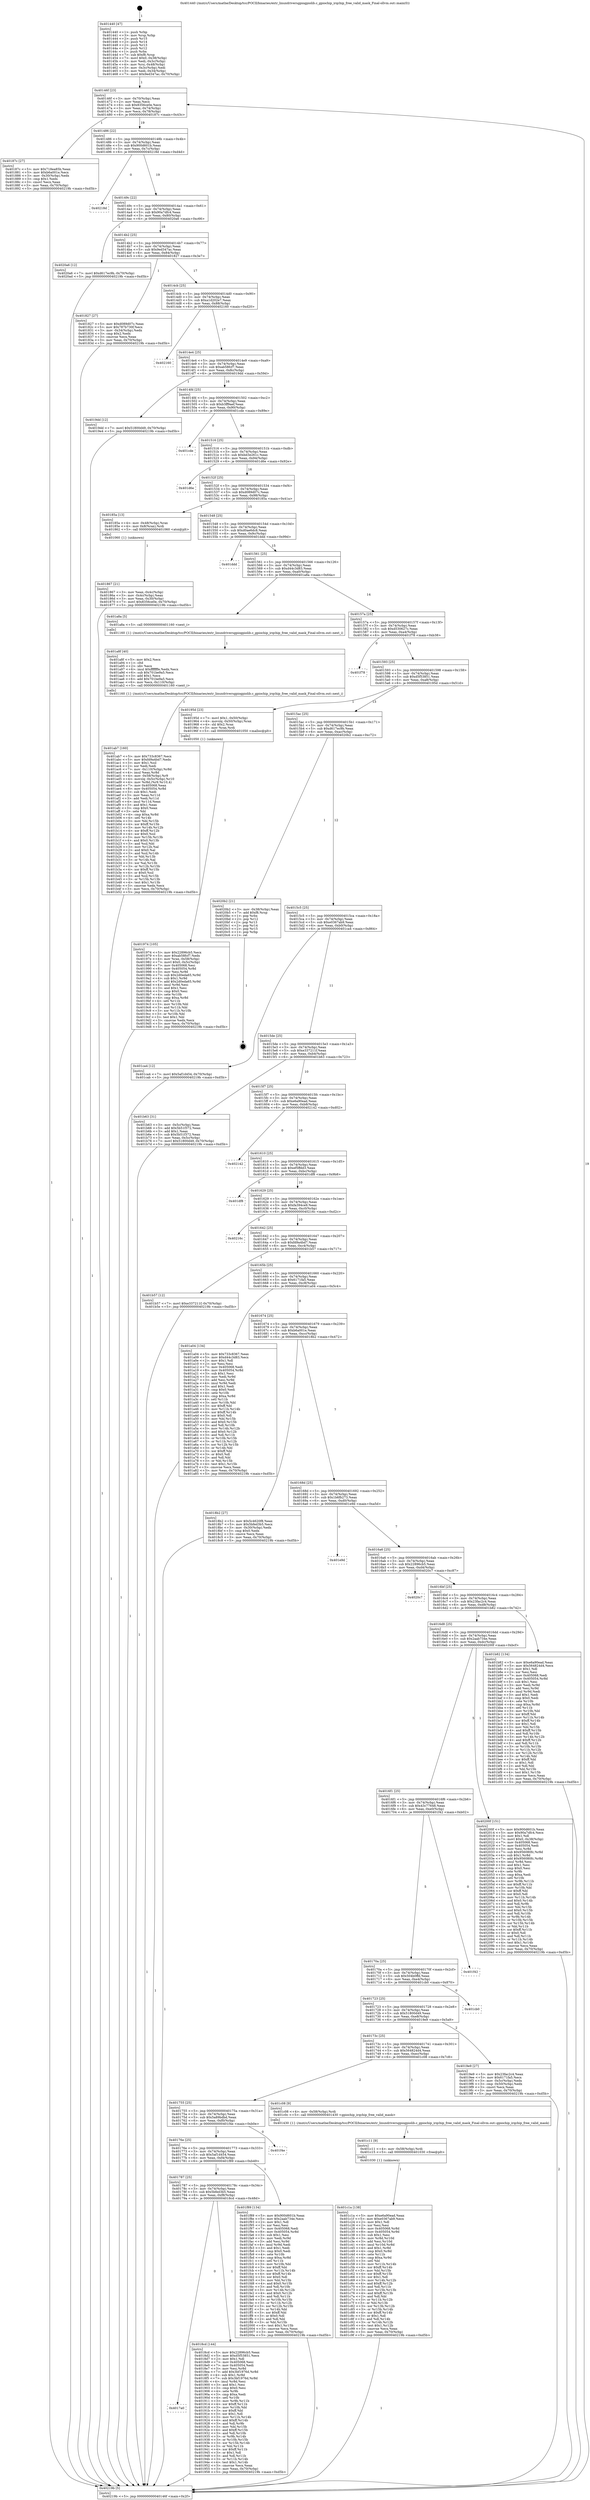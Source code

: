 digraph "0x401440" {
  label = "0x401440 (/mnt/c/Users/mathe/Desktop/tcc/POCII/binaries/extr_linuxdriversgpiogpiolib.c_gpiochip_irqchip_free_valid_mask_Final-ollvm.out::main(0))"
  labelloc = "t"
  node[shape=record]

  Entry [label="",width=0.3,height=0.3,shape=circle,fillcolor=black,style=filled]
  "0x40146f" [label="{
     0x40146f [23]\l
     | [instrs]\l
     &nbsp;&nbsp;0x40146f \<+3\>: mov -0x70(%rbp),%eax\l
     &nbsp;&nbsp;0x401472 \<+2\>: mov %eax,%ecx\l
     &nbsp;&nbsp;0x401474 \<+6\>: sub $0x8356ce0e,%ecx\l
     &nbsp;&nbsp;0x40147a \<+3\>: mov %eax,-0x74(%rbp)\l
     &nbsp;&nbsp;0x40147d \<+3\>: mov %ecx,-0x78(%rbp)\l
     &nbsp;&nbsp;0x401480 \<+6\>: je 000000000040187c \<main+0x43c\>\l
  }"]
  "0x40187c" [label="{
     0x40187c [27]\l
     | [instrs]\l
     &nbsp;&nbsp;0x40187c \<+5\>: mov $0x718ea85b,%eax\l
     &nbsp;&nbsp;0x401881 \<+5\>: mov $0xb6a001e,%ecx\l
     &nbsp;&nbsp;0x401886 \<+3\>: mov -0x30(%rbp),%edx\l
     &nbsp;&nbsp;0x401889 \<+3\>: cmp $0x1,%edx\l
     &nbsp;&nbsp;0x40188c \<+3\>: cmovl %ecx,%eax\l
     &nbsp;&nbsp;0x40188f \<+3\>: mov %eax,-0x70(%rbp)\l
     &nbsp;&nbsp;0x401892 \<+5\>: jmp 000000000040219b \<main+0xd5b\>\l
  }"]
  "0x401486" [label="{
     0x401486 [22]\l
     | [instrs]\l
     &nbsp;&nbsp;0x401486 \<+5\>: jmp 000000000040148b \<main+0x4b\>\l
     &nbsp;&nbsp;0x40148b \<+3\>: mov -0x74(%rbp),%eax\l
     &nbsp;&nbsp;0x40148e \<+5\>: sub $0x900d601b,%eax\l
     &nbsp;&nbsp;0x401493 \<+3\>: mov %eax,-0x7c(%rbp)\l
     &nbsp;&nbsp;0x401496 \<+6\>: je 000000000040218d \<main+0xd4d\>\l
  }"]
  Exit [label="",width=0.3,height=0.3,shape=circle,fillcolor=black,style=filled,peripheries=2]
  "0x40218d" [label="{
     0x40218d\l
  }", style=dashed]
  "0x40149c" [label="{
     0x40149c [22]\l
     | [instrs]\l
     &nbsp;&nbsp;0x40149c \<+5\>: jmp 00000000004014a1 \<main+0x61\>\l
     &nbsp;&nbsp;0x4014a1 \<+3\>: mov -0x74(%rbp),%eax\l
     &nbsp;&nbsp;0x4014a4 \<+5\>: sub $0x90a7dfc4,%eax\l
     &nbsp;&nbsp;0x4014a9 \<+3\>: mov %eax,-0x80(%rbp)\l
     &nbsp;&nbsp;0x4014ac \<+6\>: je 00000000004020a6 \<main+0xc66\>\l
  }"]
  "0x401c1a" [label="{
     0x401c1a [138]\l
     | [instrs]\l
     &nbsp;&nbsp;0x401c1a \<+5\>: mov $0xe6a90ead,%eax\l
     &nbsp;&nbsp;0x401c1f \<+5\>: mov $0xe0367ab9,%ecx\l
     &nbsp;&nbsp;0x401c24 \<+2\>: mov $0x1,%dl\l
     &nbsp;&nbsp;0x401c26 \<+2\>: xor %esi,%esi\l
     &nbsp;&nbsp;0x401c28 \<+8\>: mov 0x405068,%r8d\l
     &nbsp;&nbsp;0x401c30 \<+8\>: mov 0x405054,%r9d\l
     &nbsp;&nbsp;0x401c38 \<+3\>: sub $0x1,%esi\l
     &nbsp;&nbsp;0x401c3b \<+3\>: mov %r8d,%r10d\l
     &nbsp;&nbsp;0x401c3e \<+3\>: add %esi,%r10d\l
     &nbsp;&nbsp;0x401c41 \<+4\>: imul %r10d,%r8d\l
     &nbsp;&nbsp;0x401c45 \<+4\>: and $0x1,%r8d\l
     &nbsp;&nbsp;0x401c49 \<+4\>: cmp $0x0,%r8d\l
     &nbsp;&nbsp;0x401c4d \<+4\>: sete %r11b\l
     &nbsp;&nbsp;0x401c51 \<+4\>: cmp $0xa,%r9d\l
     &nbsp;&nbsp;0x401c55 \<+3\>: setl %bl\l
     &nbsp;&nbsp;0x401c58 \<+3\>: mov %r11b,%r14b\l
     &nbsp;&nbsp;0x401c5b \<+4\>: xor $0xff,%r14b\l
     &nbsp;&nbsp;0x401c5f \<+3\>: mov %bl,%r15b\l
     &nbsp;&nbsp;0x401c62 \<+4\>: xor $0xff,%r15b\l
     &nbsp;&nbsp;0x401c66 \<+3\>: xor $0x1,%dl\l
     &nbsp;&nbsp;0x401c69 \<+3\>: mov %r14b,%r12b\l
     &nbsp;&nbsp;0x401c6c \<+4\>: and $0xff,%r12b\l
     &nbsp;&nbsp;0x401c70 \<+3\>: and %dl,%r11b\l
     &nbsp;&nbsp;0x401c73 \<+3\>: mov %r15b,%r13b\l
     &nbsp;&nbsp;0x401c76 \<+4\>: and $0xff,%r13b\l
     &nbsp;&nbsp;0x401c7a \<+2\>: and %dl,%bl\l
     &nbsp;&nbsp;0x401c7c \<+3\>: or %r11b,%r12b\l
     &nbsp;&nbsp;0x401c7f \<+3\>: or %bl,%r13b\l
     &nbsp;&nbsp;0x401c82 \<+3\>: xor %r13b,%r12b\l
     &nbsp;&nbsp;0x401c85 \<+3\>: or %r15b,%r14b\l
     &nbsp;&nbsp;0x401c88 \<+4\>: xor $0xff,%r14b\l
     &nbsp;&nbsp;0x401c8c \<+3\>: or $0x1,%dl\l
     &nbsp;&nbsp;0x401c8f \<+3\>: and %dl,%r14b\l
     &nbsp;&nbsp;0x401c92 \<+3\>: or %r14b,%r12b\l
     &nbsp;&nbsp;0x401c95 \<+4\>: test $0x1,%r12b\l
     &nbsp;&nbsp;0x401c99 \<+3\>: cmovne %ecx,%eax\l
     &nbsp;&nbsp;0x401c9c \<+3\>: mov %eax,-0x70(%rbp)\l
     &nbsp;&nbsp;0x401c9f \<+5\>: jmp 000000000040219b \<main+0xd5b\>\l
  }"]
  "0x4020a6" [label="{
     0x4020a6 [12]\l
     | [instrs]\l
     &nbsp;&nbsp;0x4020a6 \<+7\>: movl $0xd617ec9b,-0x70(%rbp)\l
     &nbsp;&nbsp;0x4020ad \<+5\>: jmp 000000000040219b \<main+0xd5b\>\l
  }"]
  "0x4014b2" [label="{
     0x4014b2 [25]\l
     | [instrs]\l
     &nbsp;&nbsp;0x4014b2 \<+5\>: jmp 00000000004014b7 \<main+0x77\>\l
     &nbsp;&nbsp;0x4014b7 \<+3\>: mov -0x74(%rbp),%eax\l
     &nbsp;&nbsp;0x4014ba \<+5\>: sub $0x9ed347ac,%eax\l
     &nbsp;&nbsp;0x4014bf \<+6\>: mov %eax,-0x84(%rbp)\l
     &nbsp;&nbsp;0x4014c5 \<+6\>: je 0000000000401827 \<main+0x3e7\>\l
  }"]
  "0x401c11" [label="{
     0x401c11 [9]\l
     | [instrs]\l
     &nbsp;&nbsp;0x401c11 \<+4\>: mov -0x58(%rbp),%rdi\l
     &nbsp;&nbsp;0x401c15 \<+5\>: call 0000000000401030 \<free@plt\>\l
     | [calls]\l
     &nbsp;&nbsp;0x401030 \{1\} (unknown)\l
  }"]
  "0x401827" [label="{
     0x401827 [27]\l
     | [instrs]\l
     &nbsp;&nbsp;0x401827 \<+5\>: mov $0xd089d07c,%eax\l
     &nbsp;&nbsp;0x40182c \<+5\>: mov $0x787b730f,%ecx\l
     &nbsp;&nbsp;0x401831 \<+3\>: mov -0x34(%rbp),%edx\l
     &nbsp;&nbsp;0x401834 \<+3\>: cmp $0x2,%edx\l
     &nbsp;&nbsp;0x401837 \<+3\>: cmovne %ecx,%eax\l
     &nbsp;&nbsp;0x40183a \<+3\>: mov %eax,-0x70(%rbp)\l
     &nbsp;&nbsp;0x40183d \<+5\>: jmp 000000000040219b \<main+0xd5b\>\l
  }"]
  "0x4014cb" [label="{
     0x4014cb [25]\l
     | [instrs]\l
     &nbsp;&nbsp;0x4014cb \<+5\>: jmp 00000000004014d0 \<main+0x90\>\l
     &nbsp;&nbsp;0x4014d0 \<+3\>: mov -0x74(%rbp),%eax\l
     &nbsp;&nbsp;0x4014d3 \<+5\>: sub $0xa1d202e7,%eax\l
     &nbsp;&nbsp;0x4014d8 \<+6\>: mov %eax,-0x88(%rbp)\l
     &nbsp;&nbsp;0x4014de \<+6\>: je 0000000000402160 \<main+0xd20\>\l
  }"]
  "0x40219b" [label="{
     0x40219b [5]\l
     | [instrs]\l
     &nbsp;&nbsp;0x40219b \<+5\>: jmp 000000000040146f \<main+0x2f\>\l
  }"]
  "0x401440" [label="{
     0x401440 [47]\l
     | [instrs]\l
     &nbsp;&nbsp;0x401440 \<+1\>: push %rbp\l
     &nbsp;&nbsp;0x401441 \<+3\>: mov %rsp,%rbp\l
     &nbsp;&nbsp;0x401444 \<+2\>: push %r15\l
     &nbsp;&nbsp;0x401446 \<+2\>: push %r14\l
     &nbsp;&nbsp;0x401448 \<+2\>: push %r13\l
     &nbsp;&nbsp;0x40144a \<+2\>: push %r12\l
     &nbsp;&nbsp;0x40144c \<+1\>: push %rbx\l
     &nbsp;&nbsp;0x40144d \<+7\>: sub $0xf8,%rsp\l
     &nbsp;&nbsp;0x401454 \<+7\>: movl $0x0,-0x38(%rbp)\l
     &nbsp;&nbsp;0x40145b \<+3\>: mov %edi,-0x3c(%rbp)\l
     &nbsp;&nbsp;0x40145e \<+4\>: mov %rsi,-0x48(%rbp)\l
     &nbsp;&nbsp;0x401462 \<+3\>: mov -0x3c(%rbp),%edi\l
     &nbsp;&nbsp;0x401465 \<+3\>: mov %edi,-0x34(%rbp)\l
     &nbsp;&nbsp;0x401468 \<+7\>: movl $0x9ed347ac,-0x70(%rbp)\l
  }"]
  "0x401ab7" [label="{
     0x401ab7 [160]\l
     | [instrs]\l
     &nbsp;&nbsp;0x401ab7 \<+5\>: mov $0x733c8367,%ecx\l
     &nbsp;&nbsp;0x401abc \<+5\>: mov $0xfd9a4bd7,%edx\l
     &nbsp;&nbsp;0x401ac1 \<+3\>: mov $0x1,%sil\l
     &nbsp;&nbsp;0x401ac4 \<+2\>: xor %edi,%edi\l
     &nbsp;&nbsp;0x401ac6 \<+7\>: mov -0x110(%rbp),%r8d\l
     &nbsp;&nbsp;0x401acd \<+4\>: imul %eax,%r8d\l
     &nbsp;&nbsp;0x401ad1 \<+4\>: mov -0x58(%rbp),%r9\l
     &nbsp;&nbsp;0x401ad5 \<+4\>: movslq -0x5c(%rbp),%r10\l
     &nbsp;&nbsp;0x401ad9 \<+4\>: mov %r8d,(%r9,%r10,4)\l
     &nbsp;&nbsp;0x401add \<+7\>: mov 0x405068,%eax\l
     &nbsp;&nbsp;0x401ae4 \<+8\>: mov 0x405054,%r8d\l
     &nbsp;&nbsp;0x401aec \<+3\>: sub $0x1,%edi\l
     &nbsp;&nbsp;0x401aef \<+3\>: mov %eax,%r11d\l
     &nbsp;&nbsp;0x401af2 \<+3\>: add %edi,%r11d\l
     &nbsp;&nbsp;0x401af5 \<+4\>: imul %r11d,%eax\l
     &nbsp;&nbsp;0x401af9 \<+3\>: and $0x1,%eax\l
     &nbsp;&nbsp;0x401afc \<+3\>: cmp $0x0,%eax\l
     &nbsp;&nbsp;0x401aff \<+3\>: sete %bl\l
     &nbsp;&nbsp;0x401b02 \<+4\>: cmp $0xa,%r8d\l
     &nbsp;&nbsp;0x401b06 \<+4\>: setl %r14b\l
     &nbsp;&nbsp;0x401b0a \<+3\>: mov %bl,%r15b\l
     &nbsp;&nbsp;0x401b0d \<+4\>: xor $0xff,%r15b\l
     &nbsp;&nbsp;0x401b11 \<+3\>: mov %r14b,%r12b\l
     &nbsp;&nbsp;0x401b14 \<+4\>: xor $0xff,%r12b\l
     &nbsp;&nbsp;0x401b18 \<+4\>: xor $0x0,%sil\l
     &nbsp;&nbsp;0x401b1c \<+3\>: mov %r15b,%r13b\l
     &nbsp;&nbsp;0x401b1f \<+4\>: and $0x0,%r13b\l
     &nbsp;&nbsp;0x401b23 \<+3\>: and %sil,%bl\l
     &nbsp;&nbsp;0x401b26 \<+3\>: mov %r12b,%al\l
     &nbsp;&nbsp;0x401b29 \<+2\>: and $0x0,%al\l
     &nbsp;&nbsp;0x401b2b \<+3\>: and %sil,%r14b\l
     &nbsp;&nbsp;0x401b2e \<+3\>: or %bl,%r13b\l
     &nbsp;&nbsp;0x401b31 \<+3\>: or %r14b,%al\l
     &nbsp;&nbsp;0x401b34 \<+3\>: xor %al,%r13b\l
     &nbsp;&nbsp;0x401b37 \<+3\>: or %r12b,%r15b\l
     &nbsp;&nbsp;0x401b3a \<+4\>: xor $0xff,%r15b\l
     &nbsp;&nbsp;0x401b3e \<+4\>: or $0x0,%sil\l
     &nbsp;&nbsp;0x401b42 \<+3\>: and %sil,%r15b\l
     &nbsp;&nbsp;0x401b45 \<+3\>: or %r15b,%r13b\l
     &nbsp;&nbsp;0x401b48 \<+4\>: test $0x1,%r13b\l
     &nbsp;&nbsp;0x401b4c \<+3\>: cmovne %edx,%ecx\l
     &nbsp;&nbsp;0x401b4f \<+3\>: mov %ecx,-0x70(%rbp)\l
     &nbsp;&nbsp;0x401b52 \<+5\>: jmp 000000000040219b \<main+0xd5b\>\l
  }"]
  "0x402160" [label="{
     0x402160\l
  }", style=dashed]
  "0x4014e4" [label="{
     0x4014e4 [25]\l
     | [instrs]\l
     &nbsp;&nbsp;0x4014e4 \<+5\>: jmp 00000000004014e9 \<main+0xa9\>\l
     &nbsp;&nbsp;0x4014e9 \<+3\>: mov -0x74(%rbp),%eax\l
     &nbsp;&nbsp;0x4014ec \<+5\>: sub $0xab58fcf7,%eax\l
     &nbsp;&nbsp;0x4014f1 \<+6\>: mov %eax,-0x8c(%rbp)\l
     &nbsp;&nbsp;0x4014f7 \<+6\>: je 00000000004019dd \<main+0x59d\>\l
  }"]
  "0x401a8f" [label="{
     0x401a8f [40]\l
     | [instrs]\l
     &nbsp;&nbsp;0x401a8f \<+5\>: mov $0x2,%ecx\l
     &nbsp;&nbsp;0x401a94 \<+1\>: cltd\l
     &nbsp;&nbsp;0x401a95 \<+2\>: idiv %ecx\l
     &nbsp;&nbsp;0x401a97 \<+6\>: imul $0xfffffffe,%edx,%ecx\l
     &nbsp;&nbsp;0x401a9d \<+6\>: sub $0x701be9a5,%ecx\l
     &nbsp;&nbsp;0x401aa3 \<+3\>: add $0x1,%ecx\l
     &nbsp;&nbsp;0x401aa6 \<+6\>: add $0x701be9a5,%ecx\l
     &nbsp;&nbsp;0x401aac \<+6\>: mov %ecx,-0x110(%rbp)\l
     &nbsp;&nbsp;0x401ab2 \<+5\>: call 0000000000401160 \<next_i\>\l
     | [calls]\l
     &nbsp;&nbsp;0x401160 \{1\} (/mnt/c/Users/mathe/Desktop/tcc/POCII/binaries/extr_linuxdriversgpiogpiolib.c_gpiochip_irqchip_free_valid_mask_Final-ollvm.out::next_i)\l
  }"]
  "0x4019dd" [label="{
     0x4019dd [12]\l
     | [instrs]\l
     &nbsp;&nbsp;0x4019dd \<+7\>: movl $0x51800d49,-0x70(%rbp)\l
     &nbsp;&nbsp;0x4019e4 \<+5\>: jmp 000000000040219b \<main+0xd5b\>\l
  }"]
  "0x4014fd" [label="{
     0x4014fd [25]\l
     | [instrs]\l
     &nbsp;&nbsp;0x4014fd \<+5\>: jmp 0000000000401502 \<main+0xc2\>\l
     &nbsp;&nbsp;0x401502 \<+3\>: mov -0x74(%rbp),%eax\l
     &nbsp;&nbsp;0x401505 \<+5\>: sub $0xb3ff9aef,%eax\l
     &nbsp;&nbsp;0x40150a \<+6\>: mov %eax,-0x90(%rbp)\l
     &nbsp;&nbsp;0x401510 \<+6\>: je 0000000000401cde \<main+0x89e\>\l
  }"]
  "0x401974" [label="{
     0x401974 [105]\l
     | [instrs]\l
     &nbsp;&nbsp;0x401974 \<+5\>: mov $0x22896cb5,%ecx\l
     &nbsp;&nbsp;0x401979 \<+5\>: mov $0xab58fcf7,%edx\l
     &nbsp;&nbsp;0x40197e \<+4\>: mov %rax,-0x58(%rbp)\l
     &nbsp;&nbsp;0x401982 \<+7\>: movl $0x0,-0x5c(%rbp)\l
     &nbsp;&nbsp;0x401989 \<+7\>: mov 0x405068,%esi\l
     &nbsp;&nbsp;0x401990 \<+8\>: mov 0x405054,%r8d\l
     &nbsp;&nbsp;0x401998 \<+3\>: mov %esi,%r9d\l
     &nbsp;&nbsp;0x40199b \<+7\>: sub $0x2d0eda65,%r9d\l
     &nbsp;&nbsp;0x4019a2 \<+4\>: sub $0x1,%r9d\l
     &nbsp;&nbsp;0x4019a6 \<+7\>: add $0x2d0eda65,%r9d\l
     &nbsp;&nbsp;0x4019ad \<+4\>: imul %r9d,%esi\l
     &nbsp;&nbsp;0x4019b1 \<+3\>: and $0x1,%esi\l
     &nbsp;&nbsp;0x4019b4 \<+3\>: cmp $0x0,%esi\l
     &nbsp;&nbsp;0x4019b7 \<+4\>: sete %r10b\l
     &nbsp;&nbsp;0x4019bb \<+4\>: cmp $0xa,%r8d\l
     &nbsp;&nbsp;0x4019bf \<+4\>: setl %r11b\l
     &nbsp;&nbsp;0x4019c3 \<+3\>: mov %r10b,%bl\l
     &nbsp;&nbsp;0x4019c6 \<+3\>: and %r11b,%bl\l
     &nbsp;&nbsp;0x4019c9 \<+3\>: xor %r11b,%r10b\l
     &nbsp;&nbsp;0x4019cc \<+3\>: or %r10b,%bl\l
     &nbsp;&nbsp;0x4019cf \<+3\>: test $0x1,%bl\l
     &nbsp;&nbsp;0x4019d2 \<+3\>: cmovne %edx,%ecx\l
     &nbsp;&nbsp;0x4019d5 \<+3\>: mov %ecx,-0x70(%rbp)\l
     &nbsp;&nbsp;0x4019d8 \<+5\>: jmp 000000000040219b \<main+0xd5b\>\l
  }"]
  "0x401cde" [label="{
     0x401cde\l
  }", style=dashed]
  "0x401516" [label="{
     0x401516 [25]\l
     | [instrs]\l
     &nbsp;&nbsp;0x401516 \<+5\>: jmp 000000000040151b \<main+0xdb\>\l
     &nbsp;&nbsp;0x40151b \<+3\>: mov -0x74(%rbp),%eax\l
     &nbsp;&nbsp;0x40151e \<+5\>: sub $0xbd3e261c,%eax\l
     &nbsp;&nbsp;0x401523 \<+6\>: mov %eax,-0x94(%rbp)\l
     &nbsp;&nbsp;0x401529 \<+6\>: je 0000000000401d6e \<main+0x92e\>\l
  }"]
  "0x4017a0" [label="{
     0x4017a0\l
  }", style=dashed]
  "0x401d6e" [label="{
     0x401d6e\l
  }", style=dashed]
  "0x40152f" [label="{
     0x40152f [25]\l
     | [instrs]\l
     &nbsp;&nbsp;0x40152f \<+5\>: jmp 0000000000401534 \<main+0xf4\>\l
     &nbsp;&nbsp;0x401534 \<+3\>: mov -0x74(%rbp),%eax\l
     &nbsp;&nbsp;0x401537 \<+5\>: sub $0xd089d07c,%eax\l
     &nbsp;&nbsp;0x40153c \<+6\>: mov %eax,-0x98(%rbp)\l
     &nbsp;&nbsp;0x401542 \<+6\>: je 000000000040185a \<main+0x41a\>\l
  }"]
  "0x4018cd" [label="{
     0x4018cd [144]\l
     | [instrs]\l
     &nbsp;&nbsp;0x4018cd \<+5\>: mov $0x22896cb5,%eax\l
     &nbsp;&nbsp;0x4018d2 \<+5\>: mov $0xd5f53851,%ecx\l
     &nbsp;&nbsp;0x4018d7 \<+2\>: mov $0x1,%dl\l
     &nbsp;&nbsp;0x4018d9 \<+7\>: mov 0x405068,%esi\l
     &nbsp;&nbsp;0x4018e0 \<+7\>: mov 0x405054,%edi\l
     &nbsp;&nbsp;0x4018e7 \<+3\>: mov %esi,%r8d\l
     &nbsp;&nbsp;0x4018ea \<+7\>: add $0x3bf1976d,%r8d\l
     &nbsp;&nbsp;0x4018f1 \<+4\>: sub $0x1,%r8d\l
     &nbsp;&nbsp;0x4018f5 \<+7\>: sub $0x3bf1976d,%r8d\l
     &nbsp;&nbsp;0x4018fc \<+4\>: imul %r8d,%esi\l
     &nbsp;&nbsp;0x401900 \<+3\>: and $0x1,%esi\l
     &nbsp;&nbsp;0x401903 \<+3\>: cmp $0x0,%esi\l
     &nbsp;&nbsp;0x401906 \<+4\>: sete %r9b\l
     &nbsp;&nbsp;0x40190a \<+3\>: cmp $0xa,%edi\l
     &nbsp;&nbsp;0x40190d \<+4\>: setl %r10b\l
     &nbsp;&nbsp;0x401911 \<+3\>: mov %r9b,%r11b\l
     &nbsp;&nbsp;0x401914 \<+4\>: xor $0xff,%r11b\l
     &nbsp;&nbsp;0x401918 \<+3\>: mov %r10b,%bl\l
     &nbsp;&nbsp;0x40191b \<+3\>: xor $0xff,%bl\l
     &nbsp;&nbsp;0x40191e \<+3\>: xor $0x1,%dl\l
     &nbsp;&nbsp;0x401921 \<+3\>: mov %r11b,%r14b\l
     &nbsp;&nbsp;0x401924 \<+4\>: and $0xff,%r14b\l
     &nbsp;&nbsp;0x401928 \<+3\>: and %dl,%r9b\l
     &nbsp;&nbsp;0x40192b \<+3\>: mov %bl,%r15b\l
     &nbsp;&nbsp;0x40192e \<+4\>: and $0xff,%r15b\l
     &nbsp;&nbsp;0x401932 \<+3\>: and %dl,%r10b\l
     &nbsp;&nbsp;0x401935 \<+3\>: or %r9b,%r14b\l
     &nbsp;&nbsp;0x401938 \<+3\>: or %r10b,%r15b\l
     &nbsp;&nbsp;0x40193b \<+3\>: xor %r15b,%r14b\l
     &nbsp;&nbsp;0x40193e \<+3\>: or %bl,%r11b\l
     &nbsp;&nbsp;0x401941 \<+4\>: xor $0xff,%r11b\l
     &nbsp;&nbsp;0x401945 \<+3\>: or $0x1,%dl\l
     &nbsp;&nbsp;0x401948 \<+3\>: and %dl,%r11b\l
     &nbsp;&nbsp;0x40194b \<+3\>: or %r11b,%r14b\l
     &nbsp;&nbsp;0x40194e \<+4\>: test $0x1,%r14b\l
     &nbsp;&nbsp;0x401952 \<+3\>: cmovne %ecx,%eax\l
     &nbsp;&nbsp;0x401955 \<+3\>: mov %eax,-0x70(%rbp)\l
     &nbsp;&nbsp;0x401958 \<+5\>: jmp 000000000040219b \<main+0xd5b\>\l
  }"]
  "0x40185a" [label="{
     0x40185a [13]\l
     | [instrs]\l
     &nbsp;&nbsp;0x40185a \<+4\>: mov -0x48(%rbp),%rax\l
     &nbsp;&nbsp;0x40185e \<+4\>: mov 0x8(%rax),%rdi\l
     &nbsp;&nbsp;0x401862 \<+5\>: call 0000000000401060 \<atoi@plt\>\l
     | [calls]\l
     &nbsp;&nbsp;0x401060 \{1\} (unknown)\l
  }"]
  "0x401548" [label="{
     0x401548 [25]\l
     | [instrs]\l
     &nbsp;&nbsp;0x401548 \<+5\>: jmp 000000000040154d \<main+0x10d\>\l
     &nbsp;&nbsp;0x40154d \<+3\>: mov -0x74(%rbp),%eax\l
     &nbsp;&nbsp;0x401550 \<+5\>: sub $0xd0ae6dc8,%eax\l
     &nbsp;&nbsp;0x401555 \<+6\>: mov %eax,-0x9c(%rbp)\l
     &nbsp;&nbsp;0x40155b \<+6\>: je 0000000000401ddd \<main+0x99d\>\l
  }"]
  "0x401867" [label="{
     0x401867 [21]\l
     | [instrs]\l
     &nbsp;&nbsp;0x401867 \<+3\>: mov %eax,-0x4c(%rbp)\l
     &nbsp;&nbsp;0x40186a \<+3\>: mov -0x4c(%rbp),%eax\l
     &nbsp;&nbsp;0x40186d \<+3\>: mov %eax,-0x30(%rbp)\l
     &nbsp;&nbsp;0x401870 \<+7\>: movl $0x8356ce0e,-0x70(%rbp)\l
     &nbsp;&nbsp;0x401877 \<+5\>: jmp 000000000040219b \<main+0xd5b\>\l
  }"]
  "0x401787" [label="{
     0x401787 [25]\l
     | [instrs]\l
     &nbsp;&nbsp;0x401787 \<+5\>: jmp 000000000040178c \<main+0x34c\>\l
     &nbsp;&nbsp;0x40178c \<+3\>: mov -0x74(%rbp),%eax\l
     &nbsp;&nbsp;0x40178f \<+5\>: sub $0x5bfed3b5,%eax\l
     &nbsp;&nbsp;0x401794 \<+6\>: mov %eax,-0xf8(%rbp)\l
     &nbsp;&nbsp;0x40179a \<+6\>: je 00000000004018cd \<main+0x48d\>\l
  }"]
  "0x401ddd" [label="{
     0x401ddd\l
  }", style=dashed]
  "0x401561" [label="{
     0x401561 [25]\l
     | [instrs]\l
     &nbsp;&nbsp;0x401561 \<+5\>: jmp 0000000000401566 \<main+0x126\>\l
     &nbsp;&nbsp;0x401566 \<+3\>: mov -0x74(%rbp),%eax\l
     &nbsp;&nbsp;0x401569 \<+5\>: sub $0xd44c3d83,%eax\l
     &nbsp;&nbsp;0x40156e \<+6\>: mov %eax,-0xa0(%rbp)\l
     &nbsp;&nbsp;0x401574 \<+6\>: je 0000000000401a8a \<main+0x64a\>\l
  }"]
  "0x401f89" [label="{
     0x401f89 [134]\l
     | [instrs]\l
     &nbsp;&nbsp;0x401f89 \<+5\>: mov $0x900d601b,%eax\l
     &nbsp;&nbsp;0x401f8e \<+5\>: mov $0x2aab734e,%ecx\l
     &nbsp;&nbsp;0x401f93 \<+2\>: mov $0x1,%dl\l
     &nbsp;&nbsp;0x401f95 \<+2\>: xor %esi,%esi\l
     &nbsp;&nbsp;0x401f97 \<+7\>: mov 0x405068,%edi\l
     &nbsp;&nbsp;0x401f9e \<+8\>: mov 0x405054,%r8d\l
     &nbsp;&nbsp;0x401fa6 \<+3\>: sub $0x1,%esi\l
     &nbsp;&nbsp;0x401fa9 \<+3\>: mov %edi,%r9d\l
     &nbsp;&nbsp;0x401fac \<+3\>: add %esi,%r9d\l
     &nbsp;&nbsp;0x401faf \<+4\>: imul %r9d,%edi\l
     &nbsp;&nbsp;0x401fb3 \<+3\>: and $0x1,%edi\l
     &nbsp;&nbsp;0x401fb6 \<+3\>: cmp $0x0,%edi\l
     &nbsp;&nbsp;0x401fb9 \<+4\>: sete %r10b\l
     &nbsp;&nbsp;0x401fbd \<+4\>: cmp $0xa,%r8d\l
     &nbsp;&nbsp;0x401fc1 \<+4\>: setl %r11b\l
     &nbsp;&nbsp;0x401fc5 \<+3\>: mov %r10b,%bl\l
     &nbsp;&nbsp;0x401fc8 \<+3\>: xor $0xff,%bl\l
     &nbsp;&nbsp;0x401fcb \<+3\>: mov %r11b,%r14b\l
     &nbsp;&nbsp;0x401fce \<+4\>: xor $0xff,%r14b\l
     &nbsp;&nbsp;0x401fd2 \<+3\>: xor $0x0,%dl\l
     &nbsp;&nbsp;0x401fd5 \<+3\>: mov %bl,%r15b\l
     &nbsp;&nbsp;0x401fd8 \<+4\>: and $0x0,%r15b\l
     &nbsp;&nbsp;0x401fdc \<+3\>: and %dl,%r10b\l
     &nbsp;&nbsp;0x401fdf \<+3\>: mov %r14b,%r12b\l
     &nbsp;&nbsp;0x401fe2 \<+4\>: and $0x0,%r12b\l
     &nbsp;&nbsp;0x401fe6 \<+3\>: and %dl,%r11b\l
     &nbsp;&nbsp;0x401fe9 \<+3\>: or %r10b,%r15b\l
     &nbsp;&nbsp;0x401fec \<+3\>: or %r11b,%r12b\l
     &nbsp;&nbsp;0x401fef \<+3\>: xor %r12b,%r15b\l
     &nbsp;&nbsp;0x401ff2 \<+3\>: or %r14b,%bl\l
     &nbsp;&nbsp;0x401ff5 \<+3\>: xor $0xff,%bl\l
     &nbsp;&nbsp;0x401ff8 \<+3\>: or $0x0,%dl\l
     &nbsp;&nbsp;0x401ffb \<+2\>: and %dl,%bl\l
     &nbsp;&nbsp;0x401ffd \<+3\>: or %bl,%r15b\l
     &nbsp;&nbsp;0x402000 \<+4\>: test $0x1,%r15b\l
     &nbsp;&nbsp;0x402004 \<+3\>: cmovne %ecx,%eax\l
     &nbsp;&nbsp;0x402007 \<+3\>: mov %eax,-0x70(%rbp)\l
     &nbsp;&nbsp;0x40200a \<+5\>: jmp 000000000040219b \<main+0xd5b\>\l
  }"]
  "0x401a8a" [label="{
     0x401a8a [5]\l
     | [instrs]\l
     &nbsp;&nbsp;0x401a8a \<+5\>: call 0000000000401160 \<next_i\>\l
     | [calls]\l
     &nbsp;&nbsp;0x401160 \{1\} (/mnt/c/Users/mathe/Desktop/tcc/POCII/binaries/extr_linuxdriversgpiogpiolib.c_gpiochip_irqchip_free_valid_mask_Final-ollvm.out::next_i)\l
  }"]
  "0x40157a" [label="{
     0x40157a [25]\l
     | [instrs]\l
     &nbsp;&nbsp;0x40157a \<+5\>: jmp 000000000040157f \<main+0x13f\>\l
     &nbsp;&nbsp;0x40157f \<+3\>: mov -0x74(%rbp),%eax\l
     &nbsp;&nbsp;0x401582 \<+5\>: sub $0xd530627c,%eax\l
     &nbsp;&nbsp;0x401587 \<+6\>: mov %eax,-0xa4(%rbp)\l
     &nbsp;&nbsp;0x40158d \<+6\>: je 0000000000401f78 \<main+0xb38\>\l
  }"]
  "0x40176e" [label="{
     0x40176e [25]\l
     | [instrs]\l
     &nbsp;&nbsp;0x40176e \<+5\>: jmp 0000000000401773 \<main+0x333\>\l
     &nbsp;&nbsp;0x401773 \<+3\>: mov -0x74(%rbp),%eax\l
     &nbsp;&nbsp;0x401776 \<+5\>: sub $0x5af1d454,%eax\l
     &nbsp;&nbsp;0x40177b \<+6\>: mov %eax,-0xf4(%rbp)\l
     &nbsp;&nbsp;0x401781 \<+6\>: je 0000000000401f89 \<main+0xb49\>\l
  }"]
  "0x401f78" [label="{
     0x401f78\l
  }", style=dashed]
  "0x401593" [label="{
     0x401593 [25]\l
     | [instrs]\l
     &nbsp;&nbsp;0x401593 \<+5\>: jmp 0000000000401598 \<main+0x158\>\l
     &nbsp;&nbsp;0x401598 \<+3\>: mov -0x74(%rbp),%eax\l
     &nbsp;&nbsp;0x40159b \<+5\>: sub $0xd5f53851,%eax\l
     &nbsp;&nbsp;0x4015a0 \<+6\>: mov %eax,-0xa8(%rbp)\l
     &nbsp;&nbsp;0x4015a6 \<+6\>: je 000000000040195d \<main+0x51d\>\l
  }"]
  "0x401f4e" [label="{
     0x401f4e\l
  }", style=dashed]
  "0x40195d" [label="{
     0x40195d [23]\l
     | [instrs]\l
     &nbsp;&nbsp;0x40195d \<+7\>: movl $0x1,-0x50(%rbp)\l
     &nbsp;&nbsp;0x401964 \<+4\>: movslq -0x50(%rbp),%rax\l
     &nbsp;&nbsp;0x401968 \<+4\>: shl $0x2,%rax\l
     &nbsp;&nbsp;0x40196c \<+3\>: mov %rax,%rdi\l
     &nbsp;&nbsp;0x40196f \<+5\>: call 0000000000401050 \<malloc@plt\>\l
     | [calls]\l
     &nbsp;&nbsp;0x401050 \{1\} (unknown)\l
  }"]
  "0x4015ac" [label="{
     0x4015ac [25]\l
     | [instrs]\l
     &nbsp;&nbsp;0x4015ac \<+5\>: jmp 00000000004015b1 \<main+0x171\>\l
     &nbsp;&nbsp;0x4015b1 \<+3\>: mov -0x74(%rbp),%eax\l
     &nbsp;&nbsp;0x4015b4 \<+5\>: sub $0xd617ec9b,%eax\l
     &nbsp;&nbsp;0x4015b9 \<+6\>: mov %eax,-0xac(%rbp)\l
     &nbsp;&nbsp;0x4015bf \<+6\>: je 00000000004020b2 \<main+0xc72\>\l
  }"]
  "0x401755" [label="{
     0x401755 [25]\l
     | [instrs]\l
     &nbsp;&nbsp;0x401755 \<+5\>: jmp 000000000040175a \<main+0x31a\>\l
     &nbsp;&nbsp;0x40175a \<+3\>: mov -0x74(%rbp),%eax\l
     &nbsp;&nbsp;0x40175d \<+5\>: sub $0x5a89bdbd,%eax\l
     &nbsp;&nbsp;0x401762 \<+6\>: mov %eax,-0xf0(%rbp)\l
     &nbsp;&nbsp;0x401768 \<+6\>: je 0000000000401f4e \<main+0xb0e\>\l
  }"]
  "0x4020b2" [label="{
     0x4020b2 [21]\l
     | [instrs]\l
     &nbsp;&nbsp;0x4020b2 \<+3\>: mov -0x38(%rbp),%eax\l
     &nbsp;&nbsp;0x4020b5 \<+7\>: add $0xf8,%rsp\l
     &nbsp;&nbsp;0x4020bc \<+1\>: pop %rbx\l
     &nbsp;&nbsp;0x4020bd \<+2\>: pop %r12\l
     &nbsp;&nbsp;0x4020bf \<+2\>: pop %r13\l
     &nbsp;&nbsp;0x4020c1 \<+2\>: pop %r14\l
     &nbsp;&nbsp;0x4020c3 \<+2\>: pop %r15\l
     &nbsp;&nbsp;0x4020c5 \<+1\>: pop %rbp\l
     &nbsp;&nbsp;0x4020c6 \<+1\>: ret\l
  }"]
  "0x4015c5" [label="{
     0x4015c5 [25]\l
     | [instrs]\l
     &nbsp;&nbsp;0x4015c5 \<+5\>: jmp 00000000004015ca \<main+0x18a\>\l
     &nbsp;&nbsp;0x4015ca \<+3\>: mov -0x74(%rbp),%eax\l
     &nbsp;&nbsp;0x4015cd \<+5\>: sub $0xe0367ab9,%eax\l
     &nbsp;&nbsp;0x4015d2 \<+6\>: mov %eax,-0xb0(%rbp)\l
     &nbsp;&nbsp;0x4015d8 \<+6\>: je 0000000000401ca4 \<main+0x864\>\l
  }"]
  "0x401c08" [label="{
     0x401c08 [9]\l
     | [instrs]\l
     &nbsp;&nbsp;0x401c08 \<+4\>: mov -0x58(%rbp),%rdi\l
     &nbsp;&nbsp;0x401c0c \<+5\>: call 0000000000401430 \<gpiochip_irqchip_free_valid_mask\>\l
     | [calls]\l
     &nbsp;&nbsp;0x401430 \{1\} (/mnt/c/Users/mathe/Desktop/tcc/POCII/binaries/extr_linuxdriversgpiogpiolib.c_gpiochip_irqchip_free_valid_mask_Final-ollvm.out::gpiochip_irqchip_free_valid_mask)\l
  }"]
  "0x401ca4" [label="{
     0x401ca4 [12]\l
     | [instrs]\l
     &nbsp;&nbsp;0x401ca4 \<+7\>: movl $0x5af1d454,-0x70(%rbp)\l
     &nbsp;&nbsp;0x401cab \<+5\>: jmp 000000000040219b \<main+0xd5b\>\l
  }"]
  "0x4015de" [label="{
     0x4015de [25]\l
     | [instrs]\l
     &nbsp;&nbsp;0x4015de \<+5\>: jmp 00000000004015e3 \<main+0x1a3\>\l
     &nbsp;&nbsp;0x4015e3 \<+3\>: mov -0x74(%rbp),%eax\l
     &nbsp;&nbsp;0x4015e6 \<+5\>: sub $0xe337211f,%eax\l
     &nbsp;&nbsp;0x4015eb \<+6\>: mov %eax,-0xb4(%rbp)\l
     &nbsp;&nbsp;0x4015f1 \<+6\>: je 0000000000401b63 \<main+0x723\>\l
  }"]
  "0x40173c" [label="{
     0x40173c [25]\l
     | [instrs]\l
     &nbsp;&nbsp;0x40173c \<+5\>: jmp 0000000000401741 \<main+0x301\>\l
     &nbsp;&nbsp;0x401741 \<+3\>: mov -0x74(%rbp),%eax\l
     &nbsp;&nbsp;0x401744 \<+5\>: sub $0x564824d4,%eax\l
     &nbsp;&nbsp;0x401749 \<+6\>: mov %eax,-0xec(%rbp)\l
     &nbsp;&nbsp;0x40174f \<+6\>: je 0000000000401c08 \<main+0x7c8\>\l
  }"]
  "0x401b63" [label="{
     0x401b63 [31]\l
     | [instrs]\l
     &nbsp;&nbsp;0x401b63 \<+3\>: mov -0x5c(%rbp),%eax\l
     &nbsp;&nbsp;0x401b66 \<+5\>: add $0x5b51f372,%eax\l
     &nbsp;&nbsp;0x401b6b \<+3\>: add $0x1,%eax\l
     &nbsp;&nbsp;0x401b6e \<+5\>: sub $0x5b51f372,%eax\l
     &nbsp;&nbsp;0x401b73 \<+3\>: mov %eax,-0x5c(%rbp)\l
     &nbsp;&nbsp;0x401b76 \<+7\>: movl $0x51800d49,-0x70(%rbp)\l
     &nbsp;&nbsp;0x401b7d \<+5\>: jmp 000000000040219b \<main+0xd5b\>\l
  }"]
  "0x4015f7" [label="{
     0x4015f7 [25]\l
     | [instrs]\l
     &nbsp;&nbsp;0x4015f7 \<+5\>: jmp 00000000004015fc \<main+0x1bc\>\l
     &nbsp;&nbsp;0x4015fc \<+3\>: mov -0x74(%rbp),%eax\l
     &nbsp;&nbsp;0x4015ff \<+5\>: sub $0xe6a90ead,%eax\l
     &nbsp;&nbsp;0x401604 \<+6\>: mov %eax,-0xb8(%rbp)\l
     &nbsp;&nbsp;0x40160a \<+6\>: je 0000000000402142 \<main+0xd02\>\l
  }"]
  "0x4019e9" [label="{
     0x4019e9 [27]\l
     | [instrs]\l
     &nbsp;&nbsp;0x4019e9 \<+5\>: mov $0x23fac2c4,%eax\l
     &nbsp;&nbsp;0x4019ee \<+5\>: mov $0x6171fa5,%ecx\l
     &nbsp;&nbsp;0x4019f3 \<+3\>: mov -0x5c(%rbp),%edx\l
     &nbsp;&nbsp;0x4019f6 \<+3\>: cmp -0x50(%rbp),%edx\l
     &nbsp;&nbsp;0x4019f9 \<+3\>: cmovl %ecx,%eax\l
     &nbsp;&nbsp;0x4019fc \<+3\>: mov %eax,-0x70(%rbp)\l
     &nbsp;&nbsp;0x4019ff \<+5\>: jmp 000000000040219b \<main+0xd5b\>\l
  }"]
  "0x402142" [label="{
     0x402142\l
  }", style=dashed]
  "0x401610" [label="{
     0x401610 [25]\l
     | [instrs]\l
     &nbsp;&nbsp;0x401610 \<+5\>: jmp 0000000000401615 \<main+0x1d5\>\l
     &nbsp;&nbsp;0x401615 \<+3\>: mov -0x74(%rbp),%eax\l
     &nbsp;&nbsp;0x401618 \<+5\>: sub $0xef5ffdd3,%eax\l
     &nbsp;&nbsp;0x40161d \<+6\>: mov %eax,-0xbc(%rbp)\l
     &nbsp;&nbsp;0x401623 \<+6\>: je 0000000000401df8 \<main+0x9b8\>\l
  }"]
  "0x401723" [label="{
     0x401723 [25]\l
     | [instrs]\l
     &nbsp;&nbsp;0x401723 \<+5\>: jmp 0000000000401728 \<main+0x2e8\>\l
     &nbsp;&nbsp;0x401728 \<+3\>: mov -0x74(%rbp),%eax\l
     &nbsp;&nbsp;0x40172b \<+5\>: sub $0x51800d49,%eax\l
     &nbsp;&nbsp;0x401730 \<+6\>: mov %eax,-0xe8(%rbp)\l
     &nbsp;&nbsp;0x401736 \<+6\>: je 00000000004019e9 \<main+0x5a9\>\l
  }"]
  "0x401df8" [label="{
     0x401df8\l
  }", style=dashed]
  "0x401629" [label="{
     0x401629 [25]\l
     | [instrs]\l
     &nbsp;&nbsp;0x401629 \<+5\>: jmp 000000000040162e \<main+0x1ee\>\l
     &nbsp;&nbsp;0x40162e \<+3\>: mov -0x74(%rbp),%eax\l
     &nbsp;&nbsp;0x401631 \<+5\>: sub $0xfa394ce9,%eax\l
     &nbsp;&nbsp;0x401636 \<+6\>: mov %eax,-0xc0(%rbp)\l
     &nbsp;&nbsp;0x40163c \<+6\>: je 000000000040216c \<main+0xd2c\>\l
  }"]
  "0x401cb0" [label="{
     0x401cb0\l
  }", style=dashed]
  "0x40216c" [label="{
     0x40216c\l
  }", style=dashed]
  "0x401642" [label="{
     0x401642 [25]\l
     | [instrs]\l
     &nbsp;&nbsp;0x401642 \<+5\>: jmp 0000000000401647 \<main+0x207\>\l
     &nbsp;&nbsp;0x401647 \<+3\>: mov -0x74(%rbp),%eax\l
     &nbsp;&nbsp;0x40164a \<+5\>: sub $0xfd9a4bd7,%eax\l
     &nbsp;&nbsp;0x40164f \<+6\>: mov %eax,-0xc4(%rbp)\l
     &nbsp;&nbsp;0x401655 \<+6\>: je 0000000000401b57 \<main+0x717\>\l
  }"]
  "0x40170a" [label="{
     0x40170a [25]\l
     | [instrs]\l
     &nbsp;&nbsp;0x40170a \<+5\>: jmp 000000000040170f \<main+0x2cf\>\l
     &nbsp;&nbsp;0x40170f \<+3\>: mov -0x74(%rbp),%eax\l
     &nbsp;&nbsp;0x401712 \<+5\>: sub $0x504b0ffd,%eax\l
     &nbsp;&nbsp;0x401717 \<+6\>: mov %eax,-0xe4(%rbp)\l
     &nbsp;&nbsp;0x40171d \<+6\>: je 0000000000401cb0 \<main+0x870\>\l
  }"]
  "0x401b57" [label="{
     0x401b57 [12]\l
     | [instrs]\l
     &nbsp;&nbsp;0x401b57 \<+7\>: movl $0xe337211f,-0x70(%rbp)\l
     &nbsp;&nbsp;0x401b5e \<+5\>: jmp 000000000040219b \<main+0xd5b\>\l
  }"]
  "0x40165b" [label="{
     0x40165b [25]\l
     | [instrs]\l
     &nbsp;&nbsp;0x40165b \<+5\>: jmp 0000000000401660 \<main+0x220\>\l
     &nbsp;&nbsp;0x401660 \<+3\>: mov -0x74(%rbp),%eax\l
     &nbsp;&nbsp;0x401663 \<+5\>: sub $0x6171fa5,%eax\l
     &nbsp;&nbsp;0x401668 \<+6\>: mov %eax,-0xc8(%rbp)\l
     &nbsp;&nbsp;0x40166e \<+6\>: je 0000000000401a04 \<main+0x5c4\>\l
  }"]
  "0x401f42" [label="{
     0x401f42\l
  }", style=dashed]
  "0x401a04" [label="{
     0x401a04 [134]\l
     | [instrs]\l
     &nbsp;&nbsp;0x401a04 \<+5\>: mov $0x733c8367,%eax\l
     &nbsp;&nbsp;0x401a09 \<+5\>: mov $0xd44c3d83,%ecx\l
     &nbsp;&nbsp;0x401a0e \<+2\>: mov $0x1,%dl\l
     &nbsp;&nbsp;0x401a10 \<+2\>: xor %esi,%esi\l
     &nbsp;&nbsp;0x401a12 \<+7\>: mov 0x405068,%edi\l
     &nbsp;&nbsp;0x401a19 \<+8\>: mov 0x405054,%r8d\l
     &nbsp;&nbsp;0x401a21 \<+3\>: sub $0x1,%esi\l
     &nbsp;&nbsp;0x401a24 \<+3\>: mov %edi,%r9d\l
     &nbsp;&nbsp;0x401a27 \<+3\>: add %esi,%r9d\l
     &nbsp;&nbsp;0x401a2a \<+4\>: imul %r9d,%edi\l
     &nbsp;&nbsp;0x401a2e \<+3\>: and $0x1,%edi\l
     &nbsp;&nbsp;0x401a31 \<+3\>: cmp $0x0,%edi\l
     &nbsp;&nbsp;0x401a34 \<+4\>: sete %r10b\l
     &nbsp;&nbsp;0x401a38 \<+4\>: cmp $0xa,%r8d\l
     &nbsp;&nbsp;0x401a3c \<+4\>: setl %r11b\l
     &nbsp;&nbsp;0x401a40 \<+3\>: mov %r10b,%bl\l
     &nbsp;&nbsp;0x401a43 \<+3\>: xor $0xff,%bl\l
     &nbsp;&nbsp;0x401a46 \<+3\>: mov %r11b,%r14b\l
     &nbsp;&nbsp;0x401a49 \<+4\>: xor $0xff,%r14b\l
     &nbsp;&nbsp;0x401a4d \<+3\>: xor $0x0,%dl\l
     &nbsp;&nbsp;0x401a50 \<+3\>: mov %bl,%r15b\l
     &nbsp;&nbsp;0x401a53 \<+4\>: and $0x0,%r15b\l
     &nbsp;&nbsp;0x401a57 \<+3\>: and %dl,%r10b\l
     &nbsp;&nbsp;0x401a5a \<+3\>: mov %r14b,%r12b\l
     &nbsp;&nbsp;0x401a5d \<+4\>: and $0x0,%r12b\l
     &nbsp;&nbsp;0x401a61 \<+3\>: and %dl,%r11b\l
     &nbsp;&nbsp;0x401a64 \<+3\>: or %r10b,%r15b\l
     &nbsp;&nbsp;0x401a67 \<+3\>: or %r11b,%r12b\l
     &nbsp;&nbsp;0x401a6a \<+3\>: xor %r12b,%r15b\l
     &nbsp;&nbsp;0x401a6d \<+3\>: or %r14b,%bl\l
     &nbsp;&nbsp;0x401a70 \<+3\>: xor $0xff,%bl\l
     &nbsp;&nbsp;0x401a73 \<+3\>: or $0x0,%dl\l
     &nbsp;&nbsp;0x401a76 \<+2\>: and %dl,%bl\l
     &nbsp;&nbsp;0x401a78 \<+3\>: or %bl,%r15b\l
     &nbsp;&nbsp;0x401a7b \<+4\>: test $0x1,%r15b\l
     &nbsp;&nbsp;0x401a7f \<+3\>: cmovne %ecx,%eax\l
     &nbsp;&nbsp;0x401a82 \<+3\>: mov %eax,-0x70(%rbp)\l
     &nbsp;&nbsp;0x401a85 \<+5\>: jmp 000000000040219b \<main+0xd5b\>\l
  }"]
  "0x401674" [label="{
     0x401674 [25]\l
     | [instrs]\l
     &nbsp;&nbsp;0x401674 \<+5\>: jmp 0000000000401679 \<main+0x239\>\l
     &nbsp;&nbsp;0x401679 \<+3\>: mov -0x74(%rbp),%eax\l
     &nbsp;&nbsp;0x40167c \<+5\>: sub $0xb6a001e,%eax\l
     &nbsp;&nbsp;0x401681 \<+6\>: mov %eax,-0xcc(%rbp)\l
     &nbsp;&nbsp;0x401687 \<+6\>: je 00000000004018b2 \<main+0x472\>\l
  }"]
  "0x4016f1" [label="{
     0x4016f1 [25]\l
     | [instrs]\l
     &nbsp;&nbsp;0x4016f1 \<+5\>: jmp 00000000004016f6 \<main+0x2b6\>\l
     &nbsp;&nbsp;0x4016f6 \<+3\>: mov -0x74(%rbp),%eax\l
     &nbsp;&nbsp;0x4016f9 \<+5\>: sub $0x43c77648,%eax\l
     &nbsp;&nbsp;0x4016fe \<+6\>: mov %eax,-0xe0(%rbp)\l
     &nbsp;&nbsp;0x401704 \<+6\>: je 0000000000401f42 \<main+0xb02\>\l
  }"]
  "0x4018b2" [label="{
     0x4018b2 [27]\l
     | [instrs]\l
     &nbsp;&nbsp;0x4018b2 \<+5\>: mov $0x5c4620f8,%eax\l
     &nbsp;&nbsp;0x4018b7 \<+5\>: mov $0x5bfed3b5,%ecx\l
     &nbsp;&nbsp;0x4018bc \<+3\>: mov -0x30(%rbp),%edx\l
     &nbsp;&nbsp;0x4018bf \<+3\>: cmp $0x0,%edx\l
     &nbsp;&nbsp;0x4018c2 \<+3\>: cmove %ecx,%eax\l
     &nbsp;&nbsp;0x4018c5 \<+3\>: mov %eax,-0x70(%rbp)\l
     &nbsp;&nbsp;0x4018c8 \<+5\>: jmp 000000000040219b \<main+0xd5b\>\l
  }"]
  "0x40168d" [label="{
     0x40168d [25]\l
     | [instrs]\l
     &nbsp;&nbsp;0x40168d \<+5\>: jmp 0000000000401692 \<main+0x252\>\l
     &nbsp;&nbsp;0x401692 \<+3\>: mov -0x74(%rbp),%eax\l
     &nbsp;&nbsp;0x401695 \<+5\>: sub $0x1b6fb273,%eax\l
     &nbsp;&nbsp;0x40169a \<+6\>: mov %eax,-0xd0(%rbp)\l
     &nbsp;&nbsp;0x4016a0 \<+6\>: je 0000000000401e9d \<main+0xa5d\>\l
  }"]
  "0x40200f" [label="{
     0x40200f [151]\l
     | [instrs]\l
     &nbsp;&nbsp;0x40200f \<+5\>: mov $0x900d601b,%eax\l
     &nbsp;&nbsp;0x402014 \<+5\>: mov $0x90a7dfc4,%ecx\l
     &nbsp;&nbsp;0x402019 \<+2\>: mov $0x1,%dl\l
     &nbsp;&nbsp;0x40201b \<+7\>: movl $0x0,-0x38(%rbp)\l
     &nbsp;&nbsp;0x402022 \<+7\>: mov 0x405068,%esi\l
     &nbsp;&nbsp;0x402029 \<+7\>: mov 0x405054,%edi\l
     &nbsp;&nbsp;0x402030 \<+3\>: mov %esi,%r8d\l
     &nbsp;&nbsp;0x402033 \<+7\>: sub $0x956080fc,%r8d\l
     &nbsp;&nbsp;0x40203a \<+4\>: sub $0x1,%r8d\l
     &nbsp;&nbsp;0x40203e \<+7\>: add $0x956080fc,%r8d\l
     &nbsp;&nbsp;0x402045 \<+4\>: imul %r8d,%esi\l
     &nbsp;&nbsp;0x402049 \<+3\>: and $0x1,%esi\l
     &nbsp;&nbsp;0x40204c \<+3\>: cmp $0x0,%esi\l
     &nbsp;&nbsp;0x40204f \<+4\>: sete %r9b\l
     &nbsp;&nbsp;0x402053 \<+3\>: cmp $0xa,%edi\l
     &nbsp;&nbsp;0x402056 \<+4\>: setl %r10b\l
     &nbsp;&nbsp;0x40205a \<+3\>: mov %r9b,%r11b\l
     &nbsp;&nbsp;0x40205d \<+4\>: xor $0xff,%r11b\l
     &nbsp;&nbsp;0x402061 \<+3\>: mov %r10b,%bl\l
     &nbsp;&nbsp;0x402064 \<+3\>: xor $0xff,%bl\l
     &nbsp;&nbsp;0x402067 \<+3\>: xor $0x0,%dl\l
     &nbsp;&nbsp;0x40206a \<+3\>: mov %r11b,%r14b\l
     &nbsp;&nbsp;0x40206d \<+4\>: and $0x0,%r14b\l
     &nbsp;&nbsp;0x402071 \<+3\>: and %dl,%r9b\l
     &nbsp;&nbsp;0x402074 \<+3\>: mov %bl,%r15b\l
     &nbsp;&nbsp;0x402077 \<+4\>: and $0x0,%r15b\l
     &nbsp;&nbsp;0x40207b \<+3\>: and %dl,%r10b\l
     &nbsp;&nbsp;0x40207e \<+3\>: or %r9b,%r14b\l
     &nbsp;&nbsp;0x402081 \<+3\>: or %r10b,%r15b\l
     &nbsp;&nbsp;0x402084 \<+3\>: xor %r15b,%r14b\l
     &nbsp;&nbsp;0x402087 \<+3\>: or %bl,%r11b\l
     &nbsp;&nbsp;0x40208a \<+4\>: xor $0xff,%r11b\l
     &nbsp;&nbsp;0x40208e \<+3\>: or $0x0,%dl\l
     &nbsp;&nbsp;0x402091 \<+3\>: and %dl,%r11b\l
     &nbsp;&nbsp;0x402094 \<+3\>: or %r11b,%r14b\l
     &nbsp;&nbsp;0x402097 \<+4\>: test $0x1,%r14b\l
     &nbsp;&nbsp;0x40209b \<+3\>: cmovne %ecx,%eax\l
     &nbsp;&nbsp;0x40209e \<+3\>: mov %eax,-0x70(%rbp)\l
     &nbsp;&nbsp;0x4020a1 \<+5\>: jmp 000000000040219b \<main+0xd5b\>\l
  }"]
  "0x401e9d" [label="{
     0x401e9d\l
  }", style=dashed]
  "0x4016a6" [label="{
     0x4016a6 [25]\l
     | [instrs]\l
     &nbsp;&nbsp;0x4016a6 \<+5\>: jmp 00000000004016ab \<main+0x26b\>\l
     &nbsp;&nbsp;0x4016ab \<+3\>: mov -0x74(%rbp),%eax\l
     &nbsp;&nbsp;0x4016ae \<+5\>: sub $0x22896cb5,%eax\l
     &nbsp;&nbsp;0x4016b3 \<+6\>: mov %eax,-0xd4(%rbp)\l
     &nbsp;&nbsp;0x4016b9 \<+6\>: je 00000000004020c7 \<main+0xc87\>\l
  }"]
  "0x4016d8" [label="{
     0x4016d8 [25]\l
     | [instrs]\l
     &nbsp;&nbsp;0x4016d8 \<+5\>: jmp 00000000004016dd \<main+0x29d\>\l
     &nbsp;&nbsp;0x4016dd \<+3\>: mov -0x74(%rbp),%eax\l
     &nbsp;&nbsp;0x4016e0 \<+5\>: sub $0x2aab734e,%eax\l
     &nbsp;&nbsp;0x4016e5 \<+6\>: mov %eax,-0xdc(%rbp)\l
     &nbsp;&nbsp;0x4016eb \<+6\>: je 000000000040200f \<main+0xbcf\>\l
  }"]
  "0x4020c7" [label="{
     0x4020c7\l
  }", style=dashed]
  "0x4016bf" [label="{
     0x4016bf [25]\l
     | [instrs]\l
     &nbsp;&nbsp;0x4016bf \<+5\>: jmp 00000000004016c4 \<main+0x284\>\l
     &nbsp;&nbsp;0x4016c4 \<+3\>: mov -0x74(%rbp),%eax\l
     &nbsp;&nbsp;0x4016c7 \<+5\>: sub $0x23fac2c4,%eax\l
     &nbsp;&nbsp;0x4016cc \<+6\>: mov %eax,-0xd8(%rbp)\l
     &nbsp;&nbsp;0x4016d2 \<+6\>: je 0000000000401b82 \<main+0x742\>\l
  }"]
  "0x401b82" [label="{
     0x401b82 [134]\l
     | [instrs]\l
     &nbsp;&nbsp;0x401b82 \<+5\>: mov $0xe6a90ead,%eax\l
     &nbsp;&nbsp;0x401b87 \<+5\>: mov $0x564824d4,%ecx\l
     &nbsp;&nbsp;0x401b8c \<+2\>: mov $0x1,%dl\l
     &nbsp;&nbsp;0x401b8e \<+2\>: xor %esi,%esi\l
     &nbsp;&nbsp;0x401b90 \<+7\>: mov 0x405068,%edi\l
     &nbsp;&nbsp;0x401b97 \<+8\>: mov 0x405054,%r8d\l
     &nbsp;&nbsp;0x401b9f \<+3\>: sub $0x1,%esi\l
     &nbsp;&nbsp;0x401ba2 \<+3\>: mov %edi,%r9d\l
     &nbsp;&nbsp;0x401ba5 \<+3\>: add %esi,%r9d\l
     &nbsp;&nbsp;0x401ba8 \<+4\>: imul %r9d,%edi\l
     &nbsp;&nbsp;0x401bac \<+3\>: and $0x1,%edi\l
     &nbsp;&nbsp;0x401baf \<+3\>: cmp $0x0,%edi\l
     &nbsp;&nbsp;0x401bb2 \<+4\>: sete %r10b\l
     &nbsp;&nbsp;0x401bb6 \<+4\>: cmp $0xa,%r8d\l
     &nbsp;&nbsp;0x401bba \<+4\>: setl %r11b\l
     &nbsp;&nbsp;0x401bbe \<+3\>: mov %r10b,%bl\l
     &nbsp;&nbsp;0x401bc1 \<+3\>: xor $0xff,%bl\l
     &nbsp;&nbsp;0x401bc4 \<+3\>: mov %r11b,%r14b\l
     &nbsp;&nbsp;0x401bc7 \<+4\>: xor $0xff,%r14b\l
     &nbsp;&nbsp;0x401bcb \<+3\>: xor $0x1,%dl\l
     &nbsp;&nbsp;0x401bce \<+3\>: mov %bl,%r15b\l
     &nbsp;&nbsp;0x401bd1 \<+4\>: and $0xff,%r15b\l
     &nbsp;&nbsp;0x401bd5 \<+3\>: and %dl,%r10b\l
     &nbsp;&nbsp;0x401bd8 \<+3\>: mov %r14b,%r12b\l
     &nbsp;&nbsp;0x401bdb \<+4\>: and $0xff,%r12b\l
     &nbsp;&nbsp;0x401bdf \<+3\>: and %dl,%r11b\l
     &nbsp;&nbsp;0x401be2 \<+3\>: or %r10b,%r15b\l
     &nbsp;&nbsp;0x401be5 \<+3\>: or %r11b,%r12b\l
     &nbsp;&nbsp;0x401be8 \<+3\>: xor %r12b,%r15b\l
     &nbsp;&nbsp;0x401beb \<+3\>: or %r14b,%bl\l
     &nbsp;&nbsp;0x401bee \<+3\>: xor $0xff,%bl\l
     &nbsp;&nbsp;0x401bf1 \<+3\>: or $0x1,%dl\l
     &nbsp;&nbsp;0x401bf4 \<+2\>: and %dl,%bl\l
     &nbsp;&nbsp;0x401bf6 \<+3\>: or %bl,%r15b\l
     &nbsp;&nbsp;0x401bf9 \<+4\>: test $0x1,%r15b\l
     &nbsp;&nbsp;0x401bfd \<+3\>: cmovne %ecx,%eax\l
     &nbsp;&nbsp;0x401c00 \<+3\>: mov %eax,-0x70(%rbp)\l
     &nbsp;&nbsp;0x401c03 \<+5\>: jmp 000000000040219b \<main+0xd5b\>\l
  }"]
  Entry -> "0x401440" [label=" 1"]
  "0x40146f" -> "0x40187c" [label=" 1"]
  "0x40146f" -> "0x401486" [label=" 19"]
  "0x4020b2" -> Exit [label=" 1"]
  "0x401486" -> "0x40218d" [label=" 0"]
  "0x401486" -> "0x40149c" [label=" 19"]
  "0x4020a6" -> "0x40219b" [label=" 1"]
  "0x40149c" -> "0x4020a6" [label=" 1"]
  "0x40149c" -> "0x4014b2" [label=" 18"]
  "0x40200f" -> "0x40219b" [label=" 1"]
  "0x4014b2" -> "0x401827" [label=" 1"]
  "0x4014b2" -> "0x4014cb" [label=" 17"]
  "0x401827" -> "0x40219b" [label=" 1"]
  "0x401440" -> "0x40146f" [label=" 1"]
  "0x40219b" -> "0x40146f" [label=" 19"]
  "0x401f89" -> "0x40219b" [label=" 1"]
  "0x4014cb" -> "0x402160" [label=" 0"]
  "0x4014cb" -> "0x4014e4" [label=" 17"]
  "0x401ca4" -> "0x40219b" [label=" 1"]
  "0x4014e4" -> "0x4019dd" [label=" 1"]
  "0x4014e4" -> "0x4014fd" [label=" 16"]
  "0x401c1a" -> "0x40219b" [label=" 1"]
  "0x4014fd" -> "0x401cde" [label=" 0"]
  "0x4014fd" -> "0x401516" [label=" 16"]
  "0x401c11" -> "0x401c1a" [label=" 1"]
  "0x401516" -> "0x401d6e" [label=" 0"]
  "0x401516" -> "0x40152f" [label=" 16"]
  "0x401c08" -> "0x401c11" [label=" 1"]
  "0x40152f" -> "0x40185a" [label=" 1"]
  "0x40152f" -> "0x401548" [label=" 15"]
  "0x40185a" -> "0x401867" [label=" 1"]
  "0x401867" -> "0x40219b" [label=" 1"]
  "0x40187c" -> "0x40219b" [label=" 1"]
  "0x401b82" -> "0x40219b" [label=" 1"]
  "0x401548" -> "0x401ddd" [label=" 0"]
  "0x401548" -> "0x401561" [label=" 15"]
  "0x401b57" -> "0x40219b" [label=" 1"]
  "0x401561" -> "0x401a8a" [label=" 1"]
  "0x401561" -> "0x40157a" [label=" 14"]
  "0x401ab7" -> "0x40219b" [label=" 1"]
  "0x40157a" -> "0x401f78" [label=" 0"]
  "0x40157a" -> "0x401593" [label=" 14"]
  "0x401a8a" -> "0x401a8f" [label=" 1"]
  "0x401593" -> "0x40195d" [label=" 1"]
  "0x401593" -> "0x4015ac" [label=" 13"]
  "0x401a04" -> "0x40219b" [label=" 1"]
  "0x4015ac" -> "0x4020b2" [label=" 1"]
  "0x4015ac" -> "0x4015c5" [label=" 12"]
  "0x4019dd" -> "0x40219b" [label=" 1"]
  "0x4015c5" -> "0x401ca4" [label=" 1"]
  "0x4015c5" -> "0x4015de" [label=" 11"]
  "0x401974" -> "0x40219b" [label=" 1"]
  "0x4015de" -> "0x401b63" [label=" 1"]
  "0x4015de" -> "0x4015f7" [label=" 10"]
  "0x4018cd" -> "0x40219b" [label=" 1"]
  "0x4015f7" -> "0x402142" [label=" 0"]
  "0x4015f7" -> "0x401610" [label=" 10"]
  "0x401787" -> "0x4017a0" [label=" 0"]
  "0x401610" -> "0x401df8" [label=" 0"]
  "0x401610" -> "0x401629" [label=" 10"]
  "0x401b63" -> "0x40219b" [label=" 1"]
  "0x401629" -> "0x40216c" [label=" 0"]
  "0x401629" -> "0x401642" [label=" 10"]
  "0x40176e" -> "0x401787" [label=" 1"]
  "0x401642" -> "0x401b57" [label=" 1"]
  "0x401642" -> "0x40165b" [label=" 9"]
  "0x401a8f" -> "0x401ab7" [label=" 1"]
  "0x40165b" -> "0x401a04" [label=" 1"]
  "0x40165b" -> "0x401674" [label=" 8"]
  "0x401755" -> "0x40176e" [label=" 2"]
  "0x401674" -> "0x4018b2" [label=" 1"]
  "0x401674" -> "0x40168d" [label=" 7"]
  "0x4018b2" -> "0x40219b" [label=" 1"]
  "0x4019e9" -> "0x40219b" [label=" 2"]
  "0x40168d" -> "0x401e9d" [label=" 0"]
  "0x40168d" -> "0x4016a6" [label=" 7"]
  "0x40173c" -> "0x401755" [label=" 2"]
  "0x4016a6" -> "0x4020c7" [label=" 0"]
  "0x4016a6" -> "0x4016bf" [label=" 7"]
  "0x40195d" -> "0x401974" [label=" 1"]
  "0x4016bf" -> "0x401b82" [label=" 1"]
  "0x4016bf" -> "0x4016d8" [label=" 6"]
  "0x40173c" -> "0x401c08" [label=" 1"]
  "0x4016d8" -> "0x40200f" [label=" 1"]
  "0x4016d8" -> "0x4016f1" [label=" 5"]
  "0x401755" -> "0x401f4e" [label=" 0"]
  "0x4016f1" -> "0x401f42" [label=" 0"]
  "0x4016f1" -> "0x40170a" [label=" 5"]
  "0x40176e" -> "0x401f89" [label=" 1"]
  "0x40170a" -> "0x401cb0" [label=" 0"]
  "0x40170a" -> "0x401723" [label=" 5"]
  "0x401787" -> "0x4018cd" [label=" 1"]
  "0x401723" -> "0x4019e9" [label=" 2"]
  "0x401723" -> "0x40173c" [label=" 3"]
}
